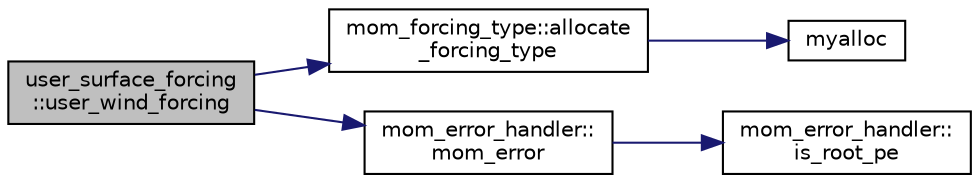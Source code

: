 digraph "user_surface_forcing::user_wind_forcing"
{
 // INTERACTIVE_SVG=YES
  edge [fontname="Helvetica",fontsize="10",labelfontname="Helvetica",labelfontsize="10"];
  node [fontname="Helvetica",fontsize="10",shape=record];
  rankdir="LR";
  Node12 [label="user_surface_forcing\l::user_wind_forcing",height=0.2,width=0.4,color="black", fillcolor="grey75", style="filled", fontcolor="black"];
  Node12 -> Node13 [color="midnightblue",fontsize="10",style="solid",fontname="Helvetica"];
  Node13 [label="mom_forcing_type::allocate\l_forcing_type",height=0.2,width=0.4,color="black", fillcolor="white", style="filled",URL="$namespacemom__forcing__type.html#a4258a1dc8dc6733eb8269d771efe837d",tooltip="Conditionally allocate fields within the forcing type. "];
  Node13 -> Node14 [color="midnightblue",fontsize="10",style="solid",fontname="Helvetica"];
  Node14 [label="myalloc",height=0.2,width=0.4,color="black", fillcolor="white", style="filled",URL="$MOM__forcing__type_8F90.html#aede7c3d8c91ec3e8a8a3b68824a5e9e8",tooltip="Allocates and zeroes-out array. "];
  Node12 -> Node15 [color="midnightblue",fontsize="10",style="solid",fontname="Helvetica"];
  Node15 [label="mom_error_handler::\lmom_error",height=0.2,width=0.4,color="black", fillcolor="white", style="filled",URL="$namespacemom__error__handler.html#a460cfb79a06c29fc249952c2a3710d67"];
  Node15 -> Node16 [color="midnightblue",fontsize="10",style="solid",fontname="Helvetica"];
  Node16 [label="mom_error_handler::\lis_root_pe",height=0.2,width=0.4,color="black", fillcolor="white", style="filled",URL="$namespacemom__error__handler.html#ad5f00a53059c72fe2332d1436c80ca71"];
}
